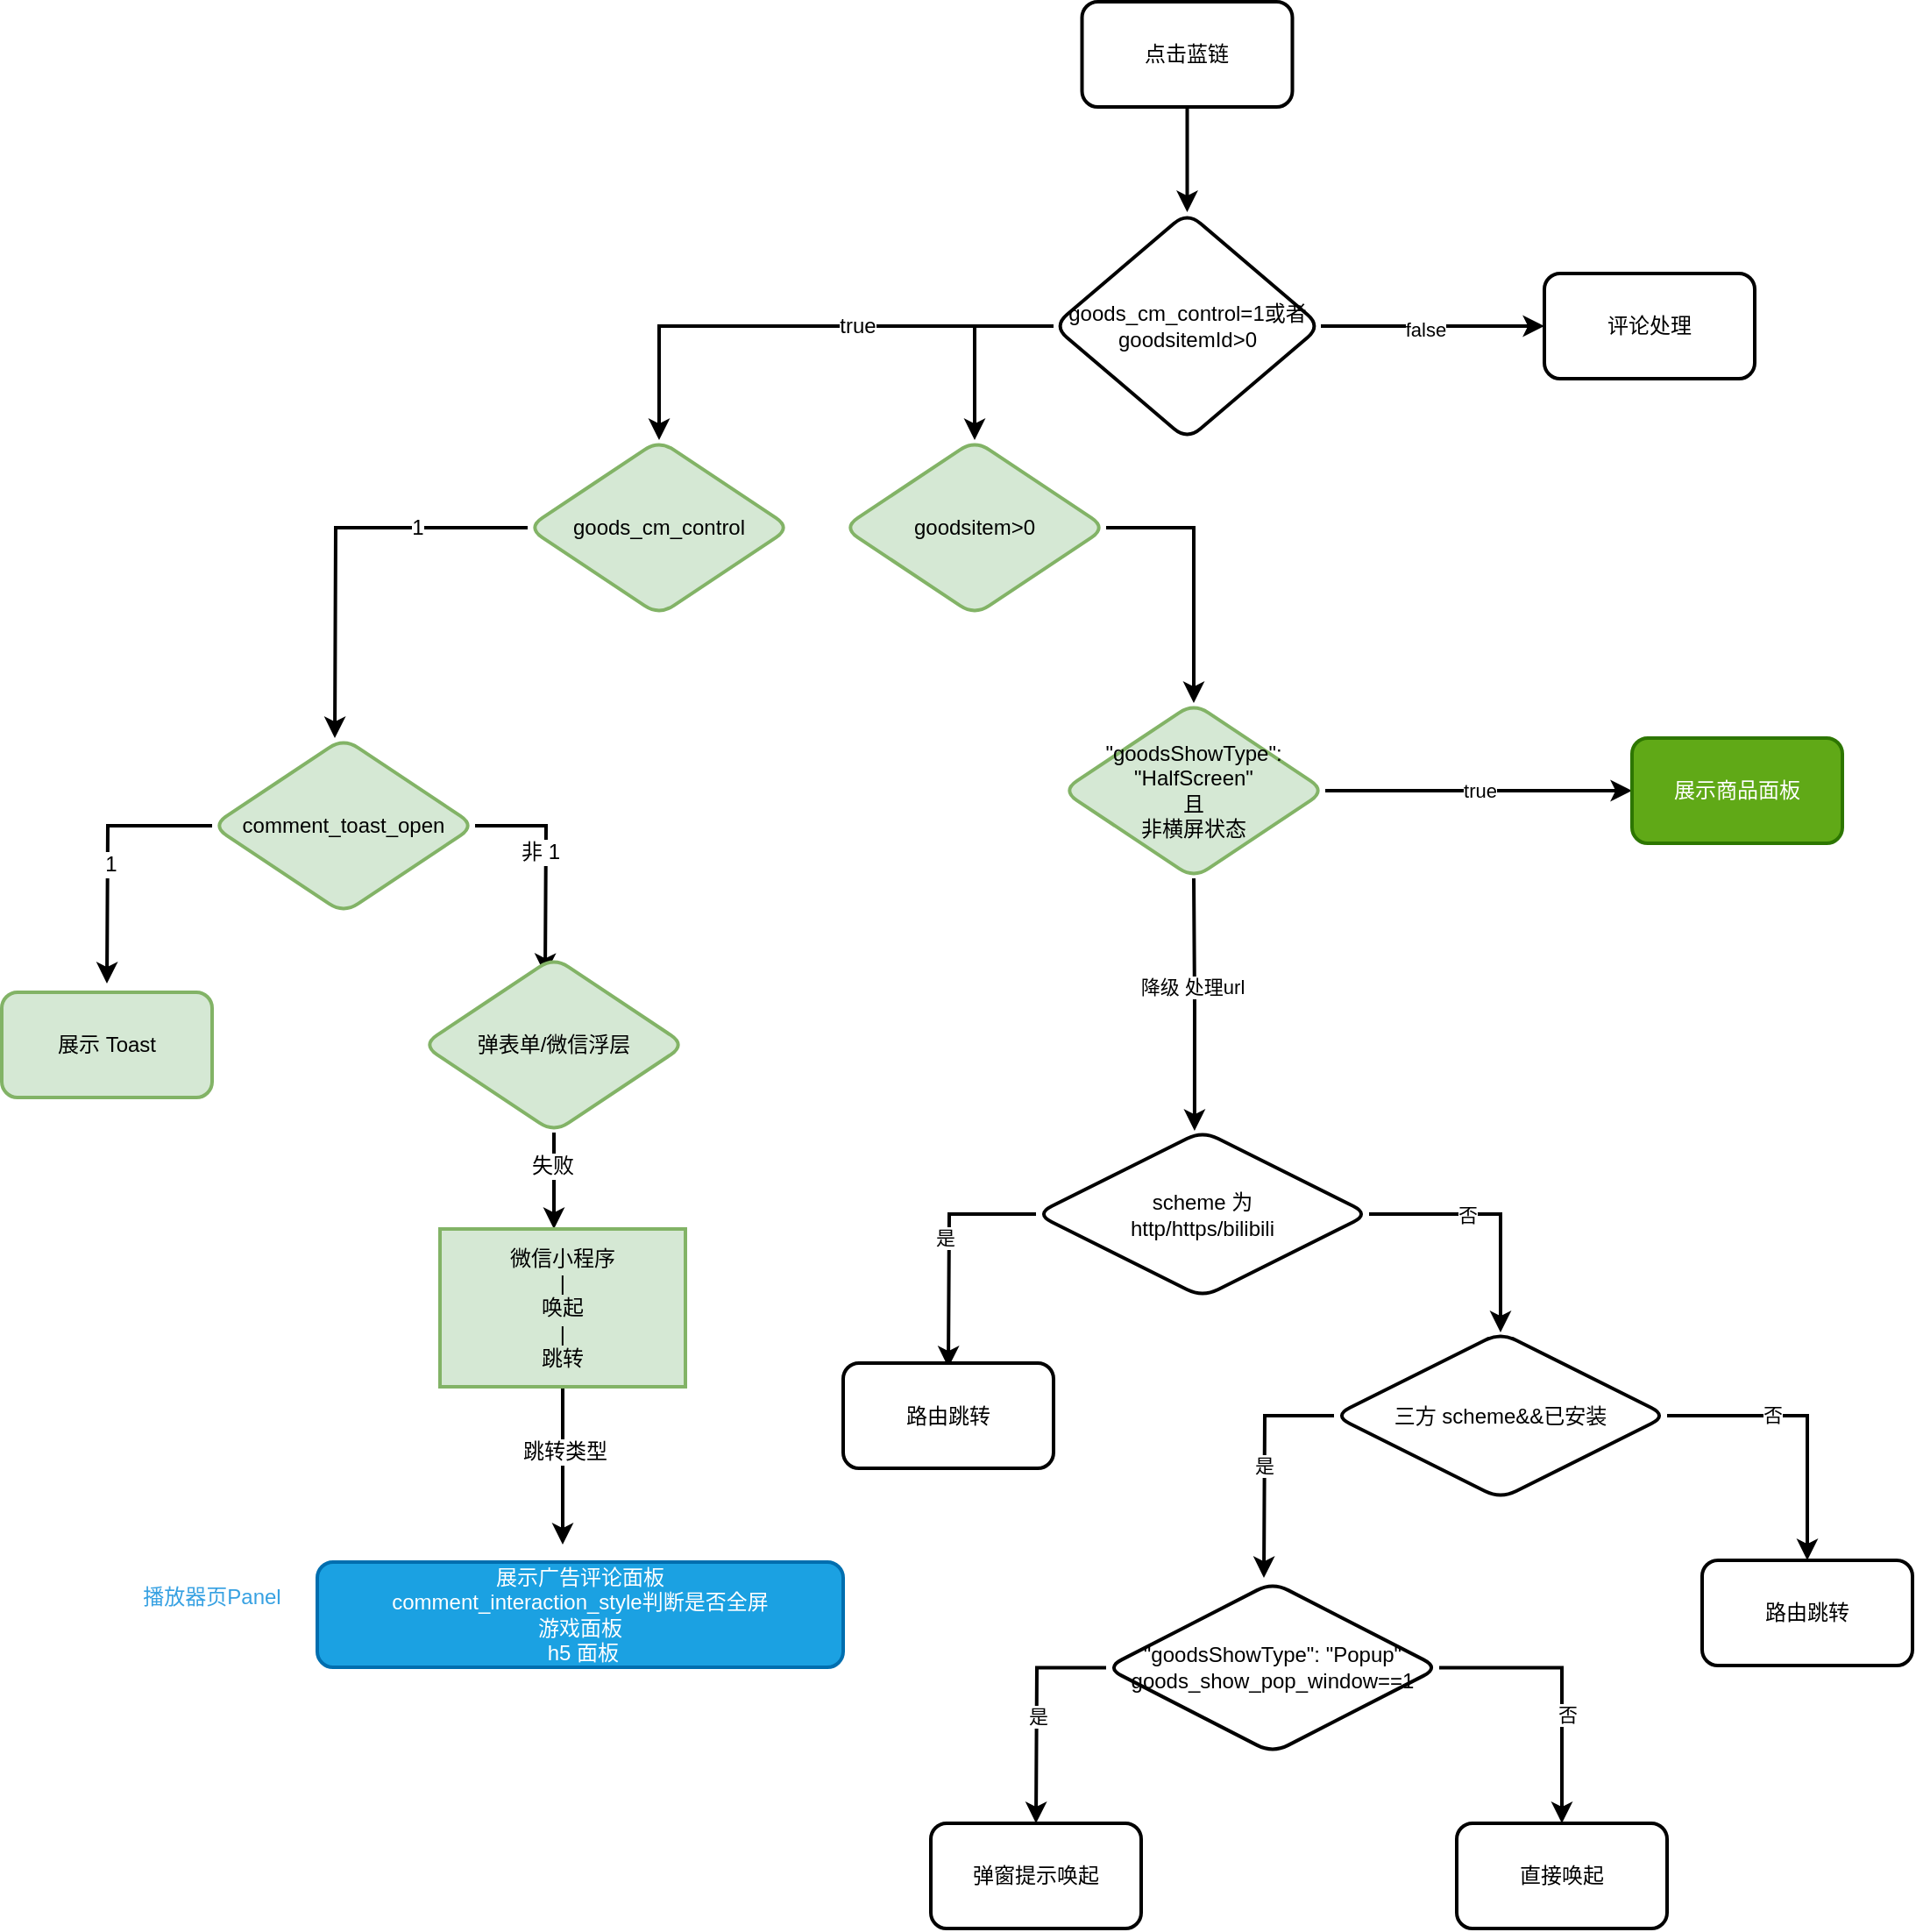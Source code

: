 <mxfile version="21.3.7" type="github">
  <diagram name="第 1 页" id="aCC6pnRYH2_EHxmpgSvB">
    <mxGraphModel dx="2411" dy="649" grid="1" gridSize="10" guides="1" tooltips="1" connect="1" arrows="1" fold="1" page="1" pageScale="1" pageWidth="827" pageHeight="1169" math="0" shadow="0">
      <root>
        <mxCell id="0" />
        <mxCell id="1" parent="0" />
        <mxCell id="NnMgyRyrDesN2CqXnR3g-7" style="edgeStyle=orthogonalEdgeStyle;rounded=0;orthogonalLoop=1;jettySize=auto;html=1;entryX=0.5;entryY=0;entryDx=0;entryDy=0;fontFamily=Helvetica;fontSize=12;fontColor=default;strokeWidth=2;" parent="1" source="NnMgyRyrDesN2CqXnR3g-1" target="NnMgyRyrDesN2CqXnR3g-6" edge="1">
          <mxGeometry relative="1" as="geometry" />
        </mxCell>
        <mxCell id="NnMgyRyrDesN2CqXnR3g-1" value="点击蓝链" style="rounded=1;whiteSpace=wrap;html=1;strokeWidth=2;" parent="1" vertex="1">
          <mxGeometry x="326.25" y="10" width="120" height="60" as="geometry" />
        </mxCell>
        <mxCell id="NnMgyRyrDesN2CqXnR3g-12" value="" style="edgeStyle=orthogonalEdgeStyle;shape=connector;rounded=0;orthogonalLoop=1;jettySize=auto;html=1;labelBackgroundColor=default;strokeColor=default;strokeWidth=2;fontFamily=Helvetica;fontSize=12;fontColor=default;endArrow=classic;" parent="1" source="NnMgyRyrDesN2CqXnR3g-6" target="NnMgyRyrDesN2CqXnR3g-11" edge="1">
          <mxGeometry relative="1" as="geometry">
            <mxPoint as="offset" />
          </mxGeometry>
        </mxCell>
        <mxCell id="yJUsIwaWze_ITn__KEcY-2" value="false" style="edgeLabel;html=1;align=center;verticalAlign=middle;resizable=0;points=[];" parent="NnMgyRyrDesN2CqXnR3g-12" vertex="1" connectable="0">
          <mxGeometry x="-0.079" y="-2" relative="1" as="geometry">
            <mxPoint x="1" as="offset" />
          </mxGeometry>
        </mxCell>
        <mxCell id="NnMgyRyrDesN2CqXnR3g-16" value="" style="edgeStyle=orthogonalEdgeStyle;shape=connector;rounded=0;orthogonalLoop=1;jettySize=auto;html=1;labelBackgroundColor=default;strokeColor=default;strokeWidth=2;fontFamily=Helvetica;fontSize=12;fontColor=default;endArrow=classic;entryX=0.5;entryY=0;entryDx=0;entryDy=0;" parent="1" source="NnMgyRyrDesN2CqXnR3g-6" target="NnMgyRyrDesN2CqXnR3g-15" edge="1">
          <mxGeometry relative="1" as="geometry" />
        </mxCell>
        <mxCell id="NnMgyRyrDesN2CqXnR3g-17" value="true" style="edgeLabel;html=1;align=center;verticalAlign=middle;resizable=0;points=[];fontSize=12;fontFamily=Helvetica;fontColor=default;" parent="NnMgyRyrDesN2CqXnR3g-16" vertex="1" connectable="0">
          <mxGeometry x="-0.225" relative="1" as="geometry">
            <mxPoint as="offset" />
          </mxGeometry>
        </mxCell>
        <mxCell id="yJUsIwaWze_ITn__KEcY-8" style="edgeStyle=orthogonalEdgeStyle;rounded=0;orthogonalLoop=1;jettySize=auto;html=1;entryX=0.5;entryY=0;entryDx=0;entryDy=0;exitX=0;exitY=0.5;exitDx=0;exitDy=0;strokeWidth=2;" parent="1" source="NnMgyRyrDesN2CqXnR3g-6" target="yJUsIwaWze_ITn__KEcY-7" edge="1">
          <mxGeometry relative="1" as="geometry" />
        </mxCell>
        <mxCell id="NnMgyRyrDesN2CqXnR3g-6" value="goods_cm_control=1或者 goodsitemId&amp;gt;0" style="rhombus;whiteSpace=wrap;html=1;rounded=1;strokeColor=default;strokeWidth=2;fontFamily=Helvetica;fontSize=12;fontColor=default;fillColor=default;" parent="1" vertex="1">
          <mxGeometry x="310" y="130" width="152.5" height="130" as="geometry" />
        </mxCell>
        <mxCell id="NnMgyRyrDesN2CqXnR3g-11" value="评论处理" style="whiteSpace=wrap;html=1;rounded=1;strokeWidth=2;" parent="1" vertex="1">
          <mxGeometry x="590" y="165" width="120" height="60" as="geometry" />
        </mxCell>
        <mxCell id="NnMgyRyrDesN2CqXnR3g-29" value="" style="edgeStyle=orthogonalEdgeStyle;shape=connector;rounded=0;orthogonalLoop=1;jettySize=auto;html=1;labelBackgroundColor=default;strokeColor=default;strokeWidth=2;fontFamily=Helvetica;fontSize=12;fontColor=default;endArrow=classic;exitX=0;exitY=0.5;exitDx=0;exitDy=0;" parent="1" source="NnMgyRyrDesN2CqXnR3g-15" edge="1">
          <mxGeometry relative="1" as="geometry">
            <mxPoint x="-100" y="430" as="targetPoint" />
          </mxGeometry>
        </mxCell>
        <mxCell id="NnMgyRyrDesN2CqXnR3g-41" value="1" style="edgeLabel;html=1;align=center;verticalAlign=middle;resizable=0;points=[];fontSize=12;fontFamily=Helvetica;fontColor=default;" parent="NnMgyRyrDesN2CqXnR3g-29" vertex="1" connectable="0">
          <mxGeometry x="-0.447" relative="1" as="geometry">
            <mxPoint as="offset" />
          </mxGeometry>
        </mxCell>
        <mxCell id="NnMgyRyrDesN2CqXnR3g-15" value="goods_cm_control" style="rhombus;whiteSpace=wrap;html=1;rounded=1;strokeColor=#82b366;strokeWidth=2;fontFamily=Helvetica;fontSize=12;fillColor=#d5e8d4;" parent="1" vertex="1">
          <mxGeometry x="10" y="260" width="150" height="100" as="geometry" />
        </mxCell>
        <mxCell id="yJUsIwaWze_ITn__KEcY-4" value="true" style="edgeStyle=orthogonalEdgeStyle;rounded=0;orthogonalLoop=1;jettySize=auto;html=1;strokeWidth=2;" parent="1" source="NnMgyRyrDesN2CqXnR3g-32" target="NnMgyRyrDesN2CqXnR3g-35" edge="1">
          <mxGeometry relative="1" as="geometry" />
        </mxCell>
        <mxCell id="NnMgyRyrDesN2CqXnR3g-32" value="&quot;goodsShowType&quot;: &quot;HalfScreen&quot;&lt;br&gt;且&lt;br&gt;非横屏状态" style="rhombus;whiteSpace=wrap;html=1;rounded=1;strokeColor=#82b366;strokeWidth=2;fontFamily=Helvetica;fontSize=12;fillColor=#d5e8d4;" parent="1" vertex="1">
          <mxGeometry x="315" y="410" width="150" height="100" as="geometry" />
        </mxCell>
        <mxCell id="NnMgyRyrDesN2CqXnR3g-35" value="展示商品面板" style="whiteSpace=wrap;html=1;fillColor=#60a917;strokeColor=#2D7600;rounded=1;strokeWidth=2;fontColor=#ffffff;" parent="1" vertex="1">
          <mxGeometry x="640" y="430" width="120" height="60" as="geometry" />
        </mxCell>
        <mxCell id="NnMgyRyrDesN2CqXnR3g-45" style="edgeStyle=orthogonalEdgeStyle;shape=connector;rounded=0;orthogonalLoop=1;jettySize=auto;html=1;labelBackgroundColor=default;strokeColor=default;strokeWidth=2;fontFamily=Helvetica;fontSize=12;fontColor=default;endArrow=classic;" parent="1" source="NnMgyRyrDesN2CqXnR3g-44" edge="1">
          <mxGeometry relative="1" as="geometry">
            <mxPoint x="-230" y="570" as="targetPoint" />
          </mxGeometry>
        </mxCell>
        <mxCell id="NnMgyRyrDesN2CqXnR3g-49" value="1" style="edgeLabel;html=1;align=center;verticalAlign=middle;resizable=0;points=[];fontSize=12;fontFamily=Helvetica;fontColor=default;" parent="NnMgyRyrDesN2CqXnR3g-45" vertex="1" connectable="0">
          <mxGeometry x="0.082" y="1" relative="1" as="geometry">
            <mxPoint as="offset" />
          </mxGeometry>
        </mxCell>
        <mxCell id="NnMgyRyrDesN2CqXnR3g-48" value="" style="edgeStyle=orthogonalEdgeStyle;shape=connector;rounded=0;orthogonalLoop=1;jettySize=auto;html=1;labelBackgroundColor=default;strokeColor=default;strokeWidth=2;fontFamily=Helvetica;fontSize=12;fontColor=default;endArrow=classic;exitX=1;exitY=0.5;exitDx=0;exitDy=0;" parent="1" source="NnMgyRyrDesN2CqXnR3g-44" edge="1">
          <mxGeometry relative="1" as="geometry">
            <mxPoint x="20" y="565" as="targetPoint" />
          </mxGeometry>
        </mxCell>
        <mxCell id="NnMgyRyrDesN2CqXnR3g-50" value="非 1" style="edgeLabel;html=1;align=center;verticalAlign=middle;resizable=0;points=[];fontSize=12;fontFamily=Helvetica;fontColor=default;" parent="NnMgyRyrDesN2CqXnR3g-48" vertex="1" connectable="0">
          <mxGeometry x="-0.12" y="-4" relative="1" as="geometry">
            <mxPoint as="offset" />
          </mxGeometry>
        </mxCell>
        <mxCell id="NnMgyRyrDesN2CqXnR3g-44" value="comment_toast_open" style="rhombus;whiteSpace=wrap;html=1;rounded=1;strokeColor=#82b366;strokeWidth=2;fontFamily=Helvetica;fontSize=12;fillColor=#d5e8d4;" parent="1" vertex="1">
          <mxGeometry x="-170" y="430" width="150" height="100" as="geometry" />
        </mxCell>
        <mxCell id="NnMgyRyrDesN2CqXnR3g-46" value="展示 Toast" style="whiteSpace=wrap;html=1;fillColor=#d5e8d4;strokeColor=#82b366;rounded=1;strokeWidth=2;" parent="1" vertex="1">
          <mxGeometry x="-290" y="575" width="120" height="60" as="geometry" />
        </mxCell>
        <mxCell id="NnMgyRyrDesN2CqXnR3g-54" style="edgeStyle=orthogonalEdgeStyle;shape=connector;rounded=0;orthogonalLoop=1;jettySize=auto;html=1;labelBackgroundColor=default;strokeColor=default;strokeWidth=2;fontFamily=Helvetica;fontSize=12;fontColor=default;endArrow=classic;" parent="1" source="NnMgyRyrDesN2CqXnR3g-53" edge="1">
          <mxGeometry relative="1" as="geometry">
            <mxPoint x="25" y="710" as="targetPoint" />
          </mxGeometry>
        </mxCell>
        <mxCell id="NnMgyRyrDesN2CqXnR3g-56" value="失败" style="edgeLabel;html=1;align=center;verticalAlign=middle;resizable=0;points=[];fontSize=12;fontFamily=Helvetica;fontColor=default;" parent="NnMgyRyrDesN2CqXnR3g-54" vertex="1" connectable="0">
          <mxGeometry x="-0.315" y="-1" relative="1" as="geometry">
            <mxPoint as="offset" />
          </mxGeometry>
        </mxCell>
        <mxCell id="NnMgyRyrDesN2CqXnR3g-53" value="弹表单/微信浮层" style="rhombus;whiteSpace=wrap;html=1;rounded=1;strokeColor=#82b366;strokeWidth=2;fontFamily=Helvetica;fontSize=12;fillColor=#d5e8d4;" parent="1" vertex="1">
          <mxGeometry x="-50" y="555" width="150" height="100" as="geometry" />
        </mxCell>
        <mxCell id="NnMgyRyrDesN2CqXnR3g-55" value="展示广告评论面板&lt;br&gt;comment_interaction_style判断是否全屏&lt;br&gt;游戏面板&lt;br&gt;&amp;nbsp;h5 面板" style="whiteSpace=wrap;html=1;fillColor=#1ba1e2;strokeColor=#006EAF;rounded=1;strokeWidth=2;fontColor=#ffffff;" parent="1" vertex="1">
          <mxGeometry x="-110" y="900" width="300" height="60" as="geometry" />
        </mxCell>
        <mxCell id="NnMgyRyrDesN2CqXnR3g-59" style="edgeStyle=orthogonalEdgeStyle;shape=connector;rounded=0;orthogonalLoop=1;jettySize=auto;html=1;labelBackgroundColor=default;strokeColor=default;strokeWidth=2;fontFamily=Helvetica;fontSize=12;fontColor=default;endArrow=classic;" parent="1" source="NnMgyRyrDesN2CqXnR3g-57" edge="1">
          <mxGeometry relative="1" as="geometry">
            <mxPoint x="30" y="890" as="targetPoint" />
          </mxGeometry>
        </mxCell>
        <mxCell id="NnMgyRyrDesN2CqXnR3g-60" value="跳转类型" style="edgeLabel;html=1;align=center;verticalAlign=middle;resizable=0;points=[];fontSize=12;fontFamily=Helvetica;fontColor=default;" parent="NnMgyRyrDesN2CqXnR3g-59" vertex="1" connectable="0">
          <mxGeometry x="-0.18" y="1" relative="1" as="geometry">
            <mxPoint as="offset" />
          </mxGeometry>
        </mxCell>
        <mxCell id="NnMgyRyrDesN2CqXnR3g-57" value="微信小程序&lt;br&gt;|&lt;br&gt;唤起&lt;br&gt;|&lt;br&gt;跳转" style="whiteSpace=wrap;html=1;fillColor=#d5e8d4;strokeColor=#82b366;rounded=1;strokeWidth=2;arcSize=0;" parent="1" vertex="1">
          <mxGeometry x="-40" y="710" width="140" height="90" as="geometry" />
        </mxCell>
        <mxCell id="NnMgyRyrDesN2CqXnR3g-61" value="播放器页Panel" style="text;html=1;strokeColor=none;fillColor=none;align=center;verticalAlign=middle;whiteSpace=wrap;rounded=0;fontSize=12;fontFamily=Helvetica;fontColor=#37a1e2;" parent="1" vertex="1">
          <mxGeometry x="-230" y="905" width="120" height="30" as="geometry" />
        </mxCell>
        <mxCell id="NnMgyRyrDesN2CqXnR3g-76" value="" style="edgeStyle=orthogonalEdgeStyle;shape=connector;rounded=0;orthogonalLoop=1;jettySize=auto;html=1;labelBackgroundColor=default;strokeColor=default;strokeWidth=2;fontFamily=Helvetica;fontSize=12;fontColor=default;endArrow=classic;" parent="1" edge="1">
          <mxGeometry relative="1" as="geometry">
            <mxPoint x="390.45" y="654" as="targetPoint" />
            <mxPoint x="390" y="510" as="sourcePoint" />
          </mxGeometry>
        </mxCell>
        <mxCell id="THA8HI4A2vecZ31wIbxZ-1" value="降级 处理url" style="edgeLabel;html=1;align=center;verticalAlign=middle;resizable=0;points=[];fontSize=11;fontFamily=Helvetica;fontColor=default;" vertex="1" connectable="0" parent="NnMgyRyrDesN2CqXnR3g-76">
          <mxGeometry x="-0.143" y="-2" relative="1" as="geometry">
            <mxPoint as="offset" />
          </mxGeometry>
        </mxCell>
        <mxCell id="VVweAlxED-b5ARdHYGGL-5" style="edgeStyle=orthogonalEdgeStyle;rounded=0;orthogonalLoop=1;jettySize=auto;html=1;entryX=0.5;entryY=0;entryDx=0;entryDy=0;exitX=0;exitY=0.5;exitDx=0;exitDy=0;strokeWidth=2;" parent="1" source="VVweAlxED-b5ARdHYGGL-3" edge="1">
          <mxGeometry relative="1" as="geometry">
            <mxPoint x="250" y="789.0" as="targetPoint" />
          </mxGeometry>
        </mxCell>
        <mxCell id="VVweAlxED-b5ARdHYGGL-8" value="是" style="edgeLabel;html=1;align=center;verticalAlign=middle;resizable=0;points=[];fontSize=11;fontFamily=Helvetica;fontColor=default;" parent="VVweAlxED-b5ARdHYGGL-5" vertex="1" connectable="0">
          <mxGeometry x="-0.105" y="-3" relative="1" as="geometry">
            <mxPoint y="1" as="offset" />
          </mxGeometry>
        </mxCell>
        <mxCell id="VVweAlxED-b5ARdHYGGL-7" style="edgeStyle=orthogonalEdgeStyle;shape=connector;rounded=0;orthogonalLoop=1;jettySize=auto;html=1;exitX=1;exitY=0.5;exitDx=0;exitDy=0;entryX=0.5;entryY=0;entryDx=0;entryDy=0;labelBackgroundColor=default;strokeColor=default;strokeWidth=2;fontFamily=Helvetica;fontSize=11;fontColor=default;endArrow=classic;" parent="1" source="VVweAlxED-b5ARdHYGGL-3" target="VVweAlxED-b5ARdHYGGL-6" edge="1">
          <mxGeometry relative="1" as="geometry" />
        </mxCell>
        <mxCell id="VVweAlxED-b5ARdHYGGL-9" value="否" style="edgeLabel;html=1;align=center;verticalAlign=middle;resizable=0;points=[];fontSize=11;fontFamily=Helvetica;fontColor=default;" parent="VVweAlxED-b5ARdHYGGL-7" vertex="1" connectable="0">
          <mxGeometry x="-0.214" y="1" relative="1" as="geometry">
            <mxPoint y="1" as="offset" />
          </mxGeometry>
        </mxCell>
        <mxCell id="VVweAlxED-b5ARdHYGGL-3" value="scheme 为&lt;br&gt;http/https/bilibili" style="rhombus;whiteSpace=wrap;html=1;rounded=1;strokeWidth=2;fontFamily=Helvetica;fontSize=12;" parent="1" vertex="1">
          <mxGeometry x="300" y="654" width="190" height="95" as="geometry" />
        </mxCell>
        <mxCell id="VVweAlxED-b5ARdHYGGL-4" value="路由跳转" style="whiteSpace=wrap;html=1;rounded=1;strokeWidth=2;" parent="1" vertex="1">
          <mxGeometry x="190" y="786.5" width="120" height="60" as="geometry" />
        </mxCell>
        <mxCell id="VVweAlxED-b5ARdHYGGL-11" value="" style="edgeStyle=orthogonalEdgeStyle;shape=connector;rounded=0;orthogonalLoop=1;jettySize=auto;html=1;labelBackgroundColor=default;strokeColor=default;strokeWidth=2;fontFamily=Helvetica;fontSize=11;fontColor=default;endArrow=classic;exitX=0;exitY=0.5;exitDx=0;exitDy=0;" parent="1" source="VVweAlxED-b5ARdHYGGL-6" edge="1">
          <mxGeometry relative="1" as="geometry">
            <mxPoint x="430" y="909" as="targetPoint" />
          </mxGeometry>
        </mxCell>
        <mxCell id="VVweAlxED-b5ARdHYGGL-12" value="是" style="edgeLabel;html=1;align=center;verticalAlign=middle;resizable=0;points=[];fontSize=11;fontFamily=Helvetica;fontColor=default;" parent="VVweAlxED-b5ARdHYGGL-11" vertex="1" connectable="0">
          <mxGeometry x="0.034" y="-1" relative="1" as="geometry">
            <mxPoint as="offset" />
          </mxGeometry>
        </mxCell>
        <mxCell id="VVweAlxED-b5ARdHYGGL-14" value="" style="edgeStyle=orthogonalEdgeStyle;shape=connector;rounded=0;orthogonalLoop=1;jettySize=auto;html=1;labelBackgroundColor=default;strokeColor=default;strokeWidth=2;fontFamily=Helvetica;fontSize=11;fontColor=default;endArrow=classic;" parent="1" source="VVweAlxED-b5ARdHYGGL-6" target="VVweAlxED-b5ARdHYGGL-13" edge="1">
          <mxGeometry relative="1" as="geometry" />
        </mxCell>
        <mxCell id="VVweAlxED-b5ARdHYGGL-15" value="否" style="edgeLabel;html=1;align=center;verticalAlign=middle;resizable=0;points=[];fontSize=11;fontFamily=Helvetica;fontColor=default;" parent="VVweAlxED-b5ARdHYGGL-14" vertex="1" connectable="0">
          <mxGeometry x="-0.27" y="2" relative="1" as="geometry">
            <mxPoint y="1" as="offset" />
          </mxGeometry>
        </mxCell>
        <mxCell id="VVweAlxED-b5ARdHYGGL-6" value="三方 scheme&amp;amp;&amp;amp;已安装" style="rhombus;whiteSpace=wrap;html=1;rounded=1;strokeWidth=2;fontFamily=Helvetica;fontSize=12;" parent="1" vertex="1">
          <mxGeometry x="470" y="769" width="190" height="95" as="geometry" />
        </mxCell>
        <mxCell id="VVweAlxED-b5ARdHYGGL-13" value="路由跳转" style="whiteSpace=wrap;html=1;rounded=1;strokeWidth=2;" parent="1" vertex="1">
          <mxGeometry x="680" y="899" width="120" height="60" as="geometry" />
        </mxCell>
        <mxCell id="VVweAlxED-b5ARdHYGGL-17" style="edgeStyle=orthogonalEdgeStyle;shape=connector;rounded=0;orthogonalLoop=1;jettySize=auto;html=1;labelBackgroundColor=default;strokeColor=default;strokeWidth=2;fontFamily=Helvetica;fontSize=11;fontColor=default;endArrow=classic;exitX=0;exitY=0.5;exitDx=0;exitDy=0;" parent="1" source="VVweAlxED-b5ARdHYGGL-16" edge="1">
          <mxGeometry relative="1" as="geometry">
            <mxPoint x="300" y="1049" as="targetPoint" />
          </mxGeometry>
        </mxCell>
        <mxCell id="VVweAlxED-b5ARdHYGGL-21" value="是" style="edgeLabel;html=1;align=center;verticalAlign=middle;resizable=0;points=[];fontSize=11;fontFamily=Helvetica;fontColor=default;" parent="VVweAlxED-b5ARdHYGGL-17" vertex="1" connectable="0">
          <mxGeometry x="0.043" relative="1" as="geometry">
            <mxPoint as="offset" />
          </mxGeometry>
        </mxCell>
        <mxCell id="VVweAlxED-b5ARdHYGGL-19" value="" style="edgeStyle=orthogonalEdgeStyle;shape=connector;rounded=0;orthogonalLoop=1;jettySize=auto;html=1;labelBackgroundColor=default;strokeColor=default;strokeWidth=2;fontFamily=Helvetica;fontSize=11;fontColor=default;endArrow=classic;" parent="1" source="VVweAlxED-b5ARdHYGGL-16" target="VVweAlxED-b5ARdHYGGL-18" edge="1">
          <mxGeometry relative="1" as="geometry" />
        </mxCell>
        <mxCell id="VVweAlxED-b5ARdHYGGL-22" value="否" style="edgeLabel;html=1;align=center;verticalAlign=middle;resizable=0;points=[];fontSize=11;fontFamily=Helvetica;fontColor=default;" parent="VVweAlxED-b5ARdHYGGL-19" vertex="1" connectable="0">
          <mxGeometry x="0.212" y="3" relative="1" as="geometry">
            <mxPoint as="offset" />
          </mxGeometry>
        </mxCell>
        <mxCell id="VVweAlxED-b5ARdHYGGL-16" value="&quot;goodsShowType&quot;: &quot;Popup&quot;&lt;br&gt;goods_show_pop_window==1" style="rhombus;whiteSpace=wrap;html=1;rounded=1;strokeWidth=2;fontFamily=Helvetica;fontSize=12;" parent="1" vertex="1">
          <mxGeometry x="340" y="911.5" width="190" height="97.5" as="geometry" />
        </mxCell>
        <mxCell id="VVweAlxED-b5ARdHYGGL-18" value="直接唤起" style="whiteSpace=wrap;html=1;rounded=1;strokeWidth=2;" parent="1" vertex="1">
          <mxGeometry x="540" y="1049" width="120" height="60" as="geometry" />
        </mxCell>
        <mxCell id="VVweAlxED-b5ARdHYGGL-20" value="弹窗提示唤起" style="whiteSpace=wrap;html=1;rounded=1;strokeWidth=2;" parent="1" vertex="1">
          <mxGeometry x="240" y="1049" width="120" height="60" as="geometry" />
        </mxCell>
        <mxCell id="yJUsIwaWze_ITn__KEcY-9" style="edgeStyle=orthogonalEdgeStyle;rounded=0;orthogonalLoop=1;jettySize=auto;html=1;entryX=0.5;entryY=0;entryDx=0;entryDy=0;strokeWidth=2;exitX=1;exitY=0.5;exitDx=0;exitDy=0;" parent="1" source="yJUsIwaWze_ITn__KEcY-7" target="NnMgyRyrDesN2CqXnR3g-32" edge="1">
          <mxGeometry relative="1" as="geometry" />
        </mxCell>
        <mxCell id="yJUsIwaWze_ITn__KEcY-7" value="goodsitem&amp;gt;0" style="rhombus;whiteSpace=wrap;html=1;rounded=1;strokeColor=#82b366;strokeWidth=2;fontFamily=Helvetica;fontSize=12;fillColor=#d5e8d4;" parent="1" vertex="1">
          <mxGeometry x="190" y="260" width="150" height="100" as="geometry" />
        </mxCell>
      </root>
    </mxGraphModel>
  </diagram>
</mxfile>
